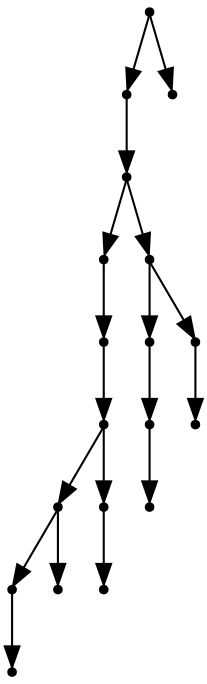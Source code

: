 digraph {
  18 [shape=point];
  16 [shape=point];
  15 [shape=point];
  8 [shape=point];
  7 [shape=point];
  6 [shape=point];
  3 [shape=point];
  1 [shape=point];
  0 [shape=point];
  2 [shape=point];
  5 [shape=point];
  4 [shape=point];
  14 [shape=point];
  11 [shape=point];
  10 [shape=point];
  9 [shape=point];
  13 [shape=point];
  12 [shape=point];
  17 [shape=point];
18 -> 16;
16 -> 15;
15 -> 8;
8 -> 7;
7 -> 6;
6 -> 3;
3 -> 1;
1 -> 0;
3 -> 2;
6 -> 5;
5 -> 4;
15 -> 14;
14 -> 11;
11 -> 10;
10 -> 9;
14 -> 13;
13 -> 12;
18 -> 17;
}
